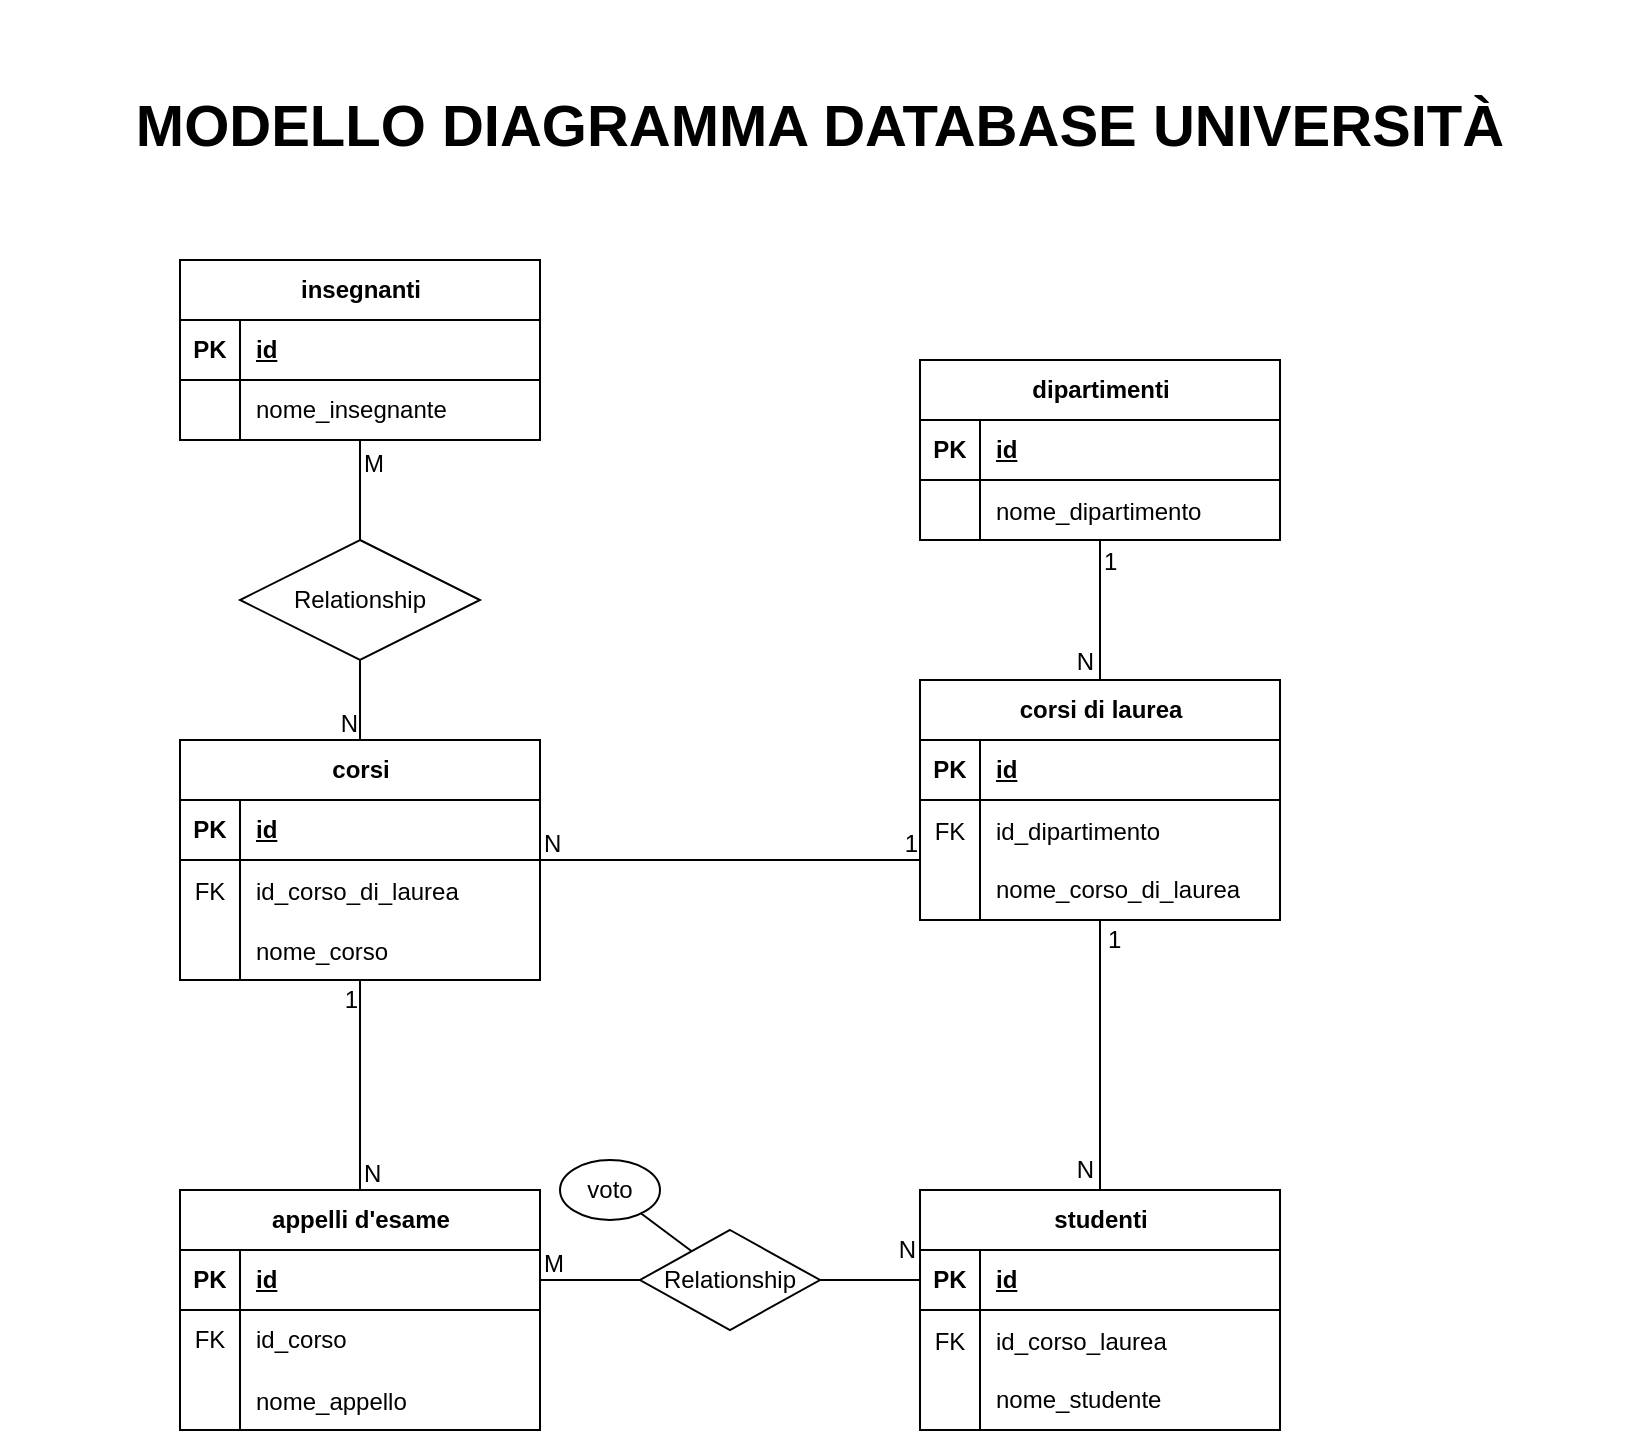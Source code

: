 <mxfile version="23.0.2" type="device">
  <diagram name="Pagina-1" id="uNn1UO0bdQ6Se_fEBX_c">
    <mxGraphModel dx="910" dy="530" grid="1" gridSize="10" guides="1" tooltips="1" connect="1" arrows="1" fold="1" page="1" pageScale="1" pageWidth="827" pageHeight="1169" math="0" shadow="0">
      <root>
        <mxCell id="0" />
        <mxCell id="1" parent="0" />
        <mxCell id="-JWwULKjvFSoVLqYL6qc-1" value="corsi di laurea" style="shape=table;startSize=30;container=1;collapsible=1;childLayout=tableLayout;fixedRows=1;rowLines=0;fontStyle=1;align=center;resizeLast=1;html=1;" parent="1" vertex="1">
          <mxGeometry x="460" y="340" width="180" height="120" as="geometry" />
        </mxCell>
        <mxCell id="-JWwULKjvFSoVLqYL6qc-2" value="" style="shape=tableRow;horizontal=0;startSize=0;swimlaneHead=0;swimlaneBody=0;fillColor=none;collapsible=0;dropTarget=0;points=[[0,0.5],[1,0.5]];portConstraint=eastwest;top=0;left=0;right=0;bottom=1;" parent="-JWwULKjvFSoVLqYL6qc-1" vertex="1">
          <mxGeometry y="30" width="180" height="30" as="geometry" />
        </mxCell>
        <mxCell id="-JWwULKjvFSoVLqYL6qc-3" value="PK" style="shape=partialRectangle;connectable=0;fillColor=none;top=0;left=0;bottom=0;right=0;fontStyle=1;overflow=hidden;whiteSpace=wrap;html=1;" parent="-JWwULKjvFSoVLqYL6qc-2" vertex="1">
          <mxGeometry width="30" height="30" as="geometry">
            <mxRectangle width="30" height="30" as="alternateBounds" />
          </mxGeometry>
        </mxCell>
        <mxCell id="-JWwULKjvFSoVLqYL6qc-4" value="id" style="shape=partialRectangle;connectable=0;fillColor=none;top=0;left=0;bottom=0;right=0;align=left;spacingLeft=6;fontStyle=5;overflow=hidden;whiteSpace=wrap;html=1;" parent="-JWwULKjvFSoVLqYL6qc-2" vertex="1">
          <mxGeometry x="30" width="150" height="30" as="geometry">
            <mxRectangle width="150" height="30" as="alternateBounds" />
          </mxGeometry>
        </mxCell>
        <mxCell id="-JWwULKjvFSoVLqYL6qc-163" value="" style="shape=tableRow;horizontal=0;startSize=0;swimlaneHead=0;swimlaneBody=0;fillColor=none;collapsible=0;dropTarget=0;points=[[0,0.5],[1,0.5]];portConstraint=eastwest;top=0;left=0;right=0;bottom=0;" parent="-JWwULKjvFSoVLqYL6qc-1" vertex="1">
          <mxGeometry y="60" width="180" height="30" as="geometry" />
        </mxCell>
        <mxCell id="-JWwULKjvFSoVLqYL6qc-164" value="FK" style="shape=partialRectangle;connectable=0;fillColor=none;top=0;left=0;bottom=0;right=0;editable=1;overflow=hidden;" parent="-JWwULKjvFSoVLqYL6qc-163" vertex="1">
          <mxGeometry width="30" height="30" as="geometry">
            <mxRectangle width="30" height="30" as="alternateBounds" />
          </mxGeometry>
        </mxCell>
        <mxCell id="-JWwULKjvFSoVLqYL6qc-165" value="id_dipartimento" style="shape=partialRectangle;connectable=0;fillColor=none;top=0;left=0;bottom=0;right=0;align=left;spacingLeft=6;overflow=hidden;" parent="-JWwULKjvFSoVLqYL6qc-163" vertex="1">
          <mxGeometry x="30" width="150" height="30" as="geometry">
            <mxRectangle width="150" height="30" as="alternateBounds" />
          </mxGeometry>
        </mxCell>
        <mxCell id="-JWwULKjvFSoVLqYL6qc-5" value="" style="shape=tableRow;horizontal=0;startSize=0;swimlaneHead=0;swimlaneBody=0;fillColor=none;collapsible=0;dropTarget=0;points=[[0,0.5],[1,0.5]];portConstraint=eastwest;top=0;left=0;right=0;bottom=0;" parent="-JWwULKjvFSoVLqYL6qc-1" vertex="1">
          <mxGeometry y="90" width="180" height="30" as="geometry" />
        </mxCell>
        <mxCell id="-JWwULKjvFSoVLqYL6qc-6" value="" style="shape=partialRectangle;connectable=0;fillColor=none;top=0;left=0;bottom=0;right=0;editable=1;overflow=hidden;whiteSpace=wrap;html=1;" parent="-JWwULKjvFSoVLqYL6qc-5" vertex="1">
          <mxGeometry width="30" height="30" as="geometry">
            <mxRectangle width="30" height="30" as="alternateBounds" />
          </mxGeometry>
        </mxCell>
        <mxCell id="-JWwULKjvFSoVLqYL6qc-7" value="nome_corso_di_laurea" style="shape=partialRectangle;connectable=0;fillColor=none;top=0;left=0;bottom=0;right=0;align=left;spacingLeft=6;overflow=hidden;whiteSpace=wrap;html=1;" parent="-JWwULKjvFSoVLqYL6qc-5" vertex="1">
          <mxGeometry x="30" width="150" height="30" as="geometry">
            <mxRectangle width="150" height="30" as="alternateBounds" />
          </mxGeometry>
        </mxCell>
        <mxCell id="-JWwULKjvFSoVLqYL6qc-14" value="corsi" style="shape=table;startSize=30;container=1;collapsible=1;childLayout=tableLayout;fixedRows=1;rowLines=0;fontStyle=1;align=center;resizeLast=1;html=1;" parent="1" vertex="1">
          <mxGeometry x="90" y="370" width="180" height="120" as="geometry" />
        </mxCell>
        <mxCell id="-JWwULKjvFSoVLqYL6qc-15" value="" style="shape=tableRow;horizontal=0;startSize=0;swimlaneHead=0;swimlaneBody=0;fillColor=none;collapsible=0;dropTarget=0;points=[[0,0.5],[1,0.5]];portConstraint=eastwest;top=0;left=0;right=0;bottom=1;" parent="-JWwULKjvFSoVLqYL6qc-14" vertex="1">
          <mxGeometry y="30" width="180" height="30" as="geometry" />
        </mxCell>
        <mxCell id="-JWwULKjvFSoVLqYL6qc-16" value="PK" style="shape=partialRectangle;connectable=0;fillColor=none;top=0;left=0;bottom=0;right=0;fontStyle=1;overflow=hidden;whiteSpace=wrap;html=1;" parent="-JWwULKjvFSoVLqYL6qc-15" vertex="1">
          <mxGeometry width="30" height="30" as="geometry">
            <mxRectangle width="30" height="30" as="alternateBounds" />
          </mxGeometry>
        </mxCell>
        <mxCell id="-JWwULKjvFSoVLqYL6qc-17" value="id" style="shape=partialRectangle;connectable=0;fillColor=none;top=0;left=0;bottom=0;right=0;align=left;spacingLeft=6;fontStyle=5;overflow=hidden;whiteSpace=wrap;html=1;" parent="-JWwULKjvFSoVLqYL6qc-15" vertex="1">
          <mxGeometry x="30" width="150" height="30" as="geometry">
            <mxRectangle width="150" height="30" as="alternateBounds" />
          </mxGeometry>
        </mxCell>
        <mxCell id="wl59aSP4vYcZhEtY9CGE-10" value="" style="shape=tableRow;horizontal=0;startSize=0;swimlaneHead=0;swimlaneBody=0;fillColor=none;collapsible=0;dropTarget=0;points=[[0,0.5],[1,0.5]];portConstraint=eastwest;top=0;left=0;right=0;bottom=0;" vertex="1" parent="-JWwULKjvFSoVLqYL6qc-14">
          <mxGeometry y="60" width="180" height="30" as="geometry" />
        </mxCell>
        <mxCell id="wl59aSP4vYcZhEtY9CGE-11" value="FK" style="shape=partialRectangle;connectable=0;fillColor=none;top=0;left=0;bottom=0;right=0;editable=1;overflow=hidden;" vertex="1" parent="wl59aSP4vYcZhEtY9CGE-10">
          <mxGeometry width="30" height="30" as="geometry">
            <mxRectangle width="30" height="30" as="alternateBounds" />
          </mxGeometry>
        </mxCell>
        <mxCell id="wl59aSP4vYcZhEtY9CGE-12" value="id_corso_di_laurea" style="shape=partialRectangle;connectable=0;fillColor=none;top=0;left=0;bottom=0;right=0;align=left;spacingLeft=6;overflow=hidden;" vertex="1" parent="wl59aSP4vYcZhEtY9CGE-10">
          <mxGeometry x="30" width="150" height="30" as="geometry">
            <mxRectangle width="150" height="30" as="alternateBounds" />
          </mxGeometry>
        </mxCell>
        <mxCell id="-JWwULKjvFSoVLqYL6qc-173" value="" style="shape=tableRow;horizontal=0;startSize=0;swimlaneHead=0;swimlaneBody=0;fillColor=none;collapsible=0;dropTarget=0;points=[[0,0.5],[1,0.5]];portConstraint=eastwest;top=0;left=0;right=0;bottom=0;" parent="-JWwULKjvFSoVLqYL6qc-14" vertex="1">
          <mxGeometry y="90" width="180" height="30" as="geometry" />
        </mxCell>
        <mxCell id="-JWwULKjvFSoVLqYL6qc-174" value="" style="shape=partialRectangle;connectable=0;fillColor=none;top=0;left=0;bottom=0;right=0;editable=1;overflow=hidden;" parent="-JWwULKjvFSoVLqYL6qc-173" vertex="1">
          <mxGeometry width="30" height="30" as="geometry">
            <mxRectangle width="30" height="30" as="alternateBounds" />
          </mxGeometry>
        </mxCell>
        <mxCell id="-JWwULKjvFSoVLqYL6qc-175" value="nome_corso" style="shape=partialRectangle;connectable=0;fillColor=none;top=0;left=0;bottom=0;right=0;align=left;spacingLeft=6;overflow=hidden;" parent="-JWwULKjvFSoVLqYL6qc-173" vertex="1">
          <mxGeometry x="30" width="150" height="30" as="geometry">
            <mxRectangle width="150" height="30" as="alternateBounds" />
          </mxGeometry>
        </mxCell>
        <mxCell id="-JWwULKjvFSoVLqYL6qc-30" value="dipartimenti" style="shape=table;startSize=30;container=1;collapsible=1;childLayout=tableLayout;fixedRows=1;rowLines=0;fontStyle=1;align=center;resizeLast=1;html=1;" parent="1" vertex="1">
          <mxGeometry x="460" y="180" width="180" height="90" as="geometry" />
        </mxCell>
        <mxCell id="-JWwULKjvFSoVLqYL6qc-31" value="" style="shape=tableRow;horizontal=0;startSize=0;swimlaneHead=0;swimlaneBody=0;fillColor=none;collapsible=0;dropTarget=0;points=[[0,0.5],[1,0.5]];portConstraint=eastwest;top=0;left=0;right=0;bottom=1;" parent="-JWwULKjvFSoVLqYL6qc-30" vertex="1">
          <mxGeometry y="30" width="180" height="30" as="geometry" />
        </mxCell>
        <mxCell id="-JWwULKjvFSoVLqYL6qc-32" value="PK" style="shape=partialRectangle;connectable=0;fillColor=none;top=0;left=0;bottom=0;right=0;fontStyle=1;overflow=hidden;whiteSpace=wrap;html=1;" parent="-JWwULKjvFSoVLqYL6qc-31" vertex="1">
          <mxGeometry width="30" height="30" as="geometry">
            <mxRectangle width="30" height="30" as="alternateBounds" />
          </mxGeometry>
        </mxCell>
        <mxCell id="-JWwULKjvFSoVLqYL6qc-33" value="id&lt;span style=&quot;white-space: pre;&quot;&gt;&lt;br&gt;&lt;/span&gt;" style="shape=partialRectangle;connectable=0;fillColor=none;top=0;left=0;bottom=0;right=0;align=left;spacingLeft=6;fontStyle=5;overflow=hidden;whiteSpace=wrap;html=1;" parent="-JWwULKjvFSoVLqYL6qc-31" vertex="1">
          <mxGeometry x="30" width="150" height="30" as="geometry">
            <mxRectangle width="150" height="30" as="alternateBounds" />
          </mxGeometry>
        </mxCell>
        <mxCell id="-JWwULKjvFSoVLqYL6qc-135" value="" style="shape=tableRow;horizontal=0;startSize=0;swimlaneHead=0;swimlaneBody=0;fillColor=none;collapsible=0;dropTarget=0;points=[[0,0.5],[1,0.5]];portConstraint=eastwest;top=0;left=0;right=0;bottom=0;" parent="-JWwULKjvFSoVLqYL6qc-30" vertex="1">
          <mxGeometry y="60" width="180" height="30" as="geometry" />
        </mxCell>
        <mxCell id="-JWwULKjvFSoVLqYL6qc-136" value="" style="shape=partialRectangle;connectable=0;fillColor=none;top=0;left=0;bottom=0;right=0;editable=1;overflow=hidden;" parent="-JWwULKjvFSoVLqYL6qc-135" vertex="1">
          <mxGeometry width="30" height="30" as="geometry">
            <mxRectangle width="30" height="30" as="alternateBounds" />
          </mxGeometry>
        </mxCell>
        <mxCell id="-JWwULKjvFSoVLqYL6qc-137" value="nome_dipartimento" style="shape=partialRectangle;connectable=0;fillColor=none;top=0;left=0;bottom=0;right=0;align=left;spacingLeft=6;overflow=hidden;" parent="-JWwULKjvFSoVLqYL6qc-135" vertex="1">
          <mxGeometry x="30" width="150" height="30" as="geometry">
            <mxRectangle width="150" height="30" as="alternateBounds" />
          </mxGeometry>
        </mxCell>
        <mxCell id="-JWwULKjvFSoVLqYL6qc-45" value="" style="endArrow=none;html=1;rounded=0;entryX=0.5;entryY=0;entryDx=0;entryDy=0;" parent="1" source="-JWwULKjvFSoVLqYL6qc-135" target="-JWwULKjvFSoVLqYL6qc-1" edge="1">
          <mxGeometry relative="1" as="geometry">
            <mxPoint x="550" y="240" as="sourcePoint" />
            <mxPoint x="520" y="380" as="targetPoint" />
          </mxGeometry>
        </mxCell>
        <mxCell id="-JWwULKjvFSoVLqYL6qc-46" value="1" style="resizable=0;html=1;whiteSpace=wrap;align=left;verticalAlign=bottom;" parent="-JWwULKjvFSoVLqYL6qc-45" connectable="0" vertex="1">
          <mxGeometry x="-1" relative="1" as="geometry">
            <mxPoint y="19" as="offset" />
          </mxGeometry>
        </mxCell>
        <mxCell id="-JWwULKjvFSoVLqYL6qc-47" value="N" style="resizable=0;html=1;whiteSpace=wrap;align=right;verticalAlign=bottom;" parent="-JWwULKjvFSoVLqYL6qc-45" connectable="0" vertex="1">
          <mxGeometry x="1" relative="1" as="geometry">
            <mxPoint x="-2" y="-1" as="offset" />
          </mxGeometry>
        </mxCell>
        <mxCell id="-JWwULKjvFSoVLqYL6qc-68" value="appelli d&#39;esame" style="shape=table;startSize=30;container=1;collapsible=1;childLayout=tableLayout;fixedRows=1;rowLines=0;fontStyle=1;align=center;resizeLast=1;html=1;" parent="1" vertex="1">
          <mxGeometry x="90" y="595" width="180" height="120" as="geometry" />
        </mxCell>
        <mxCell id="-JWwULKjvFSoVLqYL6qc-69" value="" style="shape=tableRow;horizontal=0;startSize=0;swimlaneHead=0;swimlaneBody=0;fillColor=none;collapsible=0;dropTarget=0;points=[[0,0.5],[1,0.5]];portConstraint=eastwest;top=0;left=0;right=0;bottom=1;" parent="-JWwULKjvFSoVLqYL6qc-68" vertex="1">
          <mxGeometry y="30" width="180" height="30" as="geometry" />
        </mxCell>
        <mxCell id="-JWwULKjvFSoVLqYL6qc-70" value="PK" style="shape=partialRectangle;connectable=0;fillColor=none;top=0;left=0;bottom=0;right=0;fontStyle=1;overflow=hidden;whiteSpace=wrap;html=1;" parent="-JWwULKjvFSoVLqYL6qc-69" vertex="1">
          <mxGeometry width="30" height="30" as="geometry">
            <mxRectangle width="30" height="30" as="alternateBounds" />
          </mxGeometry>
        </mxCell>
        <mxCell id="-JWwULKjvFSoVLqYL6qc-71" value="id" style="shape=partialRectangle;connectable=0;fillColor=none;top=0;left=0;bottom=0;right=0;align=left;spacingLeft=6;fontStyle=5;overflow=hidden;whiteSpace=wrap;html=1;" parent="-JWwULKjvFSoVLqYL6qc-69" vertex="1">
          <mxGeometry x="30" width="150" height="30" as="geometry">
            <mxRectangle width="150" height="30" as="alternateBounds" />
          </mxGeometry>
        </mxCell>
        <mxCell id="-JWwULKjvFSoVLqYL6qc-72" value="" style="shape=tableRow;horizontal=0;startSize=0;swimlaneHead=0;swimlaneBody=0;fillColor=none;collapsible=0;dropTarget=0;points=[[0,0.5],[1,0.5]];portConstraint=eastwest;top=0;left=0;right=0;bottom=0;" parent="-JWwULKjvFSoVLqYL6qc-68" vertex="1">
          <mxGeometry y="60" width="180" height="30" as="geometry" />
        </mxCell>
        <mxCell id="-JWwULKjvFSoVLqYL6qc-73" value="FK" style="shape=partialRectangle;connectable=0;fillColor=none;top=0;left=0;bottom=0;right=0;editable=1;overflow=hidden;whiteSpace=wrap;html=1;" parent="-JWwULKjvFSoVLqYL6qc-72" vertex="1">
          <mxGeometry width="30" height="30" as="geometry">
            <mxRectangle width="30" height="30" as="alternateBounds" />
          </mxGeometry>
        </mxCell>
        <mxCell id="-JWwULKjvFSoVLqYL6qc-74" value="id_corso" style="shape=partialRectangle;connectable=0;fillColor=none;top=0;left=0;bottom=0;right=0;align=left;spacingLeft=6;overflow=hidden;whiteSpace=wrap;html=1;" parent="-JWwULKjvFSoVLqYL6qc-72" vertex="1">
          <mxGeometry x="30" width="150" height="30" as="geometry">
            <mxRectangle width="150" height="30" as="alternateBounds" />
          </mxGeometry>
        </mxCell>
        <mxCell id="wl59aSP4vYcZhEtY9CGE-7" value="" style="shape=tableRow;horizontal=0;startSize=0;swimlaneHead=0;swimlaneBody=0;fillColor=none;collapsible=0;dropTarget=0;points=[[0,0.5],[1,0.5]];portConstraint=eastwest;top=0;left=0;right=0;bottom=0;" vertex="1" parent="-JWwULKjvFSoVLqYL6qc-68">
          <mxGeometry y="90" width="180" height="30" as="geometry" />
        </mxCell>
        <mxCell id="wl59aSP4vYcZhEtY9CGE-8" value="" style="shape=partialRectangle;connectable=0;fillColor=none;top=0;left=0;bottom=0;right=0;editable=1;overflow=hidden;" vertex="1" parent="wl59aSP4vYcZhEtY9CGE-7">
          <mxGeometry width="30" height="30" as="geometry">
            <mxRectangle width="30" height="30" as="alternateBounds" />
          </mxGeometry>
        </mxCell>
        <mxCell id="wl59aSP4vYcZhEtY9CGE-9" value="nome_appello" style="shape=partialRectangle;connectable=0;fillColor=none;top=0;left=0;bottom=0;right=0;align=left;spacingLeft=6;overflow=hidden;" vertex="1" parent="wl59aSP4vYcZhEtY9CGE-7">
          <mxGeometry x="30" width="150" height="30" as="geometry">
            <mxRectangle width="150" height="30" as="alternateBounds" />
          </mxGeometry>
        </mxCell>
        <mxCell id="-JWwULKjvFSoVLqYL6qc-84" value="studenti" style="shape=table;startSize=30;container=1;collapsible=1;childLayout=tableLayout;fixedRows=1;rowLines=0;fontStyle=1;align=center;resizeLast=1;html=1;" parent="1" vertex="1">
          <mxGeometry x="460" y="595" width="180" height="120" as="geometry" />
        </mxCell>
        <mxCell id="-JWwULKjvFSoVLqYL6qc-85" value="" style="shape=tableRow;horizontal=0;startSize=0;swimlaneHead=0;swimlaneBody=0;fillColor=none;collapsible=0;dropTarget=0;points=[[0,0.5],[1,0.5]];portConstraint=eastwest;top=0;left=0;right=0;bottom=1;" parent="-JWwULKjvFSoVLqYL6qc-84" vertex="1">
          <mxGeometry y="30" width="180" height="30" as="geometry" />
        </mxCell>
        <mxCell id="-JWwULKjvFSoVLqYL6qc-86" value="PK" style="shape=partialRectangle;connectable=0;fillColor=none;top=0;left=0;bottom=0;right=0;fontStyle=1;overflow=hidden;whiteSpace=wrap;html=1;" parent="-JWwULKjvFSoVLqYL6qc-85" vertex="1">
          <mxGeometry width="30" height="30" as="geometry">
            <mxRectangle width="30" height="30" as="alternateBounds" />
          </mxGeometry>
        </mxCell>
        <mxCell id="-JWwULKjvFSoVLqYL6qc-87" value="id" style="shape=partialRectangle;connectable=0;fillColor=none;top=0;left=0;bottom=0;right=0;align=left;spacingLeft=6;fontStyle=5;overflow=hidden;whiteSpace=wrap;html=1;" parent="-JWwULKjvFSoVLqYL6qc-85" vertex="1">
          <mxGeometry x="30" width="150" height="30" as="geometry">
            <mxRectangle width="150" height="30" as="alternateBounds" />
          </mxGeometry>
        </mxCell>
        <mxCell id="wl59aSP4vYcZhEtY9CGE-4" value="" style="shape=tableRow;horizontal=0;startSize=0;swimlaneHead=0;swimlaneBody=0;fillColor=none;collapsible=0;dropTarget=0;points=[[0,0.5],[1,0.5]];portConstraint=eastwest;top=0;left=0;right=0;bottom=0;" vertex="1" parent="-JWwULKjvFSoVLqYL6qc-84">
          <mxGeometry y="60" width="180" height="30" as="geometry" />
        </mxCell>
        <mxCell id="wl59aSP4vYcZhEtY9CGE-5" value="FK" style="shape=partialRectangle;connectable=0;fillColor=none;top=0;left=0;bottom=0;right=0;editable=1;overflow=hidden;" vertex="1" parent="wl59aSP4vYcZhEtY9CGE-4">
          <mxGeometry width="30" height="30" as="geometry">
            <mxRectangle width="30" height="30" as="alternateBounds" />
          </mxGeometry>
        </mxCell>
        <mxCell id="wl59aSP4vYcZhEtY9CGE-6" value="id_corso_laurea" style="shape=partialRectangle;connectable=0;fillColor=none;top=0;left=0;bottom=0;right=0;align=left;spacingLeft=6;overflow=hidden;" vertex="1" parent="wl59aSP4vYcZhEtY9CGE-4">
          <mxGeometry x="30" width="150" height="30" as="geometry">
            <mxRectangle width="150" height="30" as="alternateBounds" />
          </mxGeometry>
        </mxCell>
        <mxCell id="-JWwULKjvFSoVLqYL6qc-88" value="" style="shape=tableRow;horizontal=0;startSize=0;swimlaneHead=0;swimlaneBody=0;fillColor=none;collapsible=0;dropTarget=0;points=[[0,0.5],[1,0.5]];portConstraint=eastwest;top=0;left=0;right=0;bottom=0;" parent="-JWwULKjvFSoVLqYL6qc-84" vertex="1">
          <mxGeometry y="90" width="180" height="30" as="geometry" />
        </mxCell>
        <mxCell id="-JWwULKjvFSoVLqYL6qc-89" value="" style="shape=partialRectangle;connectable=0;fillColor=none;top=0;left=0;bottom=0;right=0;editable=1;overflow=hidden;whiteSpace=wrap;html=1;" parent="-JWwULKjvFSoVLqYL6qc-88" vertex="1">
          <mxGeometry width="30" height="30" as="geometry">
            <mxRectangle width="30" height="30" as="alternateBounds" />
          </mxGeometry>
        </mxCell>
        <mxCell id="-JWwULKjvFSoVLqYL6qc-90" value="nome_studente" style="shape=partialRectangle;connectable=0;fillColor=none;top=0;left=0;bottom=0;right=0;align=left;spacingLeft=6;overflow=hidden;whiteSpace=wrap;html=1;" parent="-JWwULKjvFSoVLqYL6qc-88" vertex="1">
          <mxGeometry x="30" width="150" height="30" as="geometry">
            <mxRectangle width="150" height="30" as="alternateBounds" />
          </mxGeometry>
        </mxCell>
        <mxCell id="-JWwULKjvFSoVLqYL6qc-97" value="" style="endArrow=none;html=1;rounded=0;" parent="1" source="-JWwULKjvFSoVLqYL6qc-5" target="-JWwULKjvFSoVLqYL6qc-84" edge="1">
          <mxGeometry relative="1" as="geometry">
            <mxPoint x="549.58" y="510" as="sourcePoint" />
            <mxPoint x="550" y="600" as="targetPoint" />
            <Array as="points" />
          </mxGeometry>
        </mxCell>
        <mxCell id="-JWwULKjvFSoVLqYL6qc-98" value="1" style="resizable=0;html=1;whiteSpace=wrap;align=left;verticalAlign=bottom;" parent="-JWwULKjvFSoVLqYL6qc-97" connectable="0" vertex="1">
          <mxGeometry x="-1" relative="1" as="geometry">
            <mxPoint x="2" y="18" as="offset" />
          </mxGeometry>
        </mxCell>
        <mxCell id="-JWwULKjvFSoVLqYL6qc-99" value="N" style="resizable=0;html=1;whiteSpace=wrap;align=right;verticalAlign=bottom;" parent="-JWwULKjvFSoVLqYL6qc-97" connectable="0" vertex="1">
          <mxGeometry x="1" relative="1" as="geometry">
            <mxPoint x="-2" y="-2" as="offset" />
          </mxGeometry>
        </mxCell>
        <mxCell id="-JWwULKjvFSoVLqYL6qc-100" value="insegnanti" style="shape=table;startSize=30;container=1;collapsible=1;childLayout=tableLayout;fixedRows=1;rowLines=0;fontStyle=1;align=center;resizeLast=1;html=1;" parent="1" vertex="1">
          <mxGeometry x="90" y="130" width="180" height="90" as="geometry" />
        </mxCell>
        <mxCell id="-JWwULKjvFSoVLqYL6qc-101" value="" style="shape=tableRow;horizontal=0;startSize=0;swimlaneHead=0;swimlaneBody=0;fillColor=none;collapsible=0;dropTarget=0;points=[[0,0.5],[1,0.5]];portConstraint=eastwest;top=0;left=0;right=0;bottom=1;" parent="-JWwULKjvFSoVLqYL6qc-100" vertex="1">
          <mxGeometry y="30" width="180" height="30" as="geometry" />
        </mxCell>
        <mxCell id="-JWwULKjvFSoVLqYL6qc-102" value="PK" style="shape=partialRectangle;connectable=0;fillColor=none;top=0;left=0;bottom=0;right=0;fontStyle=1;overflow=hidden;whiteSpace=wrap;html=1;" parent="-JWwULKjvFSoVLqYL6qc-101" vertex="1">
          <mxGeometry width="30" height="30" as="geometry">
            <mxRectangle width="30" height="30" as="alternateBounds" />
          </mxGeometry>
        </mxCell>
        <mxCell id="-JWwULKjvFSoVLqYL6qc-103" value="id" style="shape=partialRectangle;connectable=0;fillColor=none;top=0;left=0;bottom=0;right=0;align=left;spacingLeft=6;fontStyle=5;overflow=hidden;whiteSpace=wrap;html=1;" parent="-JWwULKjvFSoVLqYL6qc-101" vertex="1">
          <mxGeometry x="30" width="150" height="30" as="geometry">
            <mxRectangle width="150" height="30" as="alternateBounds" />
          </mxGeometry>
        </mxCell>
        <mxCell id="-JWwULKjvFSoVLqYL6qc-104" value="" style="shape=tableRow;horizontal=0;startSize=0;swimlaneHead=0;swimlaneBody=0;fillColor=none;collapsible=0;dropTarget=0;points=[[0,0.5],[1,0.5]];portConstraint=eastwest;top=0;left=0;right=0;bottom=0;" parent="-JWwULKjvFSoVLqYL6qc-100" vertex="1">
          <mxGeometry y="60" width="180" height="30" as="geometry" />
        </mxCell>
        <mxCell id="-JWwULKjvFSoVLqYL6qc-105" value="" style="shape=partialRectangle;connectable=0;fillColor=none;top=0;left=0;bottom=0;right=0;editable=1;overflow=hidden;whiteSpace=wrap;html=1;" parent="-JWwULKjvFSoVLqYL6qc-104" vertex="1">
          <mxGeometry width="30" height="30" as="geometry">
            <mxRectangle width="30" height="30" as="alternateBounds" />
          </mxGeometry>
        </mxCell>
        <mxCell id="-JWwULKjvFSoVLqYL6qc-106" value="nome_insegnante" style="shape=partialRectangle;connectable=0;fillColor=none;top=0;left=0;bottom=0;right=0;align=left;spacingLeft=6;overflow=hidden;whiteSpace=wrap;html=1;" parent="-JWwULKjvFSoVLqYL6qc-104" vertex="1">
          <mxGeometry x="30" width="150" height="30" as="geometry">
            <mxRectangle width="150" height="30" as="alternateBounds" />
          </mxGeometry>
        </mxCell>
        <mxCell id="-JWwULKjvFSoVLqYL6qc-107" value="Relationship" style="shape=rhombus;perimeter=rhombusPerimeter;whiteSpace=wrap;html=1;align=center;" parent="1" vertex="1">
          <mxGeometry x="120" y="270" width="120" height="60" as="geometry" />
        </mxCell>
        <mxCell id="-JWwULKjvFSoVLqYL6qc-115" value="" style="endArrow=none;html=1;rounded=0;" parent="1" source="-JWwULKjvFSoVLqYL6qc-104" target="-JWwULKjvFSoVLqYL6qc-107" edge="1">
          <mxGeometry relative="1" as="geometry">
            <mxPoint x="170" y="340" as="sourcePoint" />
            <mxPoint x="330" y="340" as="targetPoint" />
          </mxGeometry>
        </mxCell>
        <mxCell id="-JWwULKjvFSoVLqYL6qc-116" value="M" style="resizable=0;html=1;whiteSpace=wrap;align=left;verticalAlign=bottom;" parent="-JWwULKjvFSoVLqYL6qc-115" connectable="0" vertex="1">
          <mxGeometry x="-1" relative="1" as="geometry">
            <mxPoint y="20" as="offset" />
          </mxGeometry>
        </mxCell>
        <mxCell id="-JWwULKjvFSoVLqYL6qc-118" value="" style="endArrow=none;html=1;rounded=0;" parent="1" source="-JWwULKjvFSoVLqYL6qc-107" target="-JWwULKjvFSoVLqYL6qc-14" edge="1">
          <mxGeometry relative="1" as="geometry">
            <mxPoint x="170" y="250" as="sourcePoint" />
            <mxPoint x="330" y="250" as="targetPoint" />
          </mxGeometry>
        </mxCell>
        <mxCell id="-JWwULKjvFSoVLqYL6qc-120" value="N" style="resizable=0;html=1;whiteSpace=wrap;align=right;verticalAlign=bottom;" parent="-JWwULKjvFSoVLqYL6qc-118" connectable="0" vertex="1">
          <mxGeometry x="1" relative="1" as="geometry" />
        </mxCell>
        <mxCell id="-JWwULKjvFSoVLqYL6qc-121" value="" style="endArrow=none;html=1;rounded=0;exitX=0.5;exitY=0;exitDx=0;exitDy=0;" parent="1" source="-JWwULKjvFSoVLqYL6qc-68" target="-JWwULKjvFSoVLqYL6qc-173" edge="1">
          <mxGeometry relative="1" as="geometry">
            <mxPoint x="180" y="520" as="sourcePoint" />
            <mxPoint x="180" y="490" as="targetPoint" />
          </mxGeometry>
        </mxCell>
        <mxCell id="-JWwULKjvFSoVLqYL6qc-122" value="N" style="resizable=0;html=1;whiteSpace=wrap;align=left;verticalAlign=bottom;" parent="-JWwULKjvFSoVLqYL6qc-121" connectable="0" vertex="1">
          <mxGeometry x="-1" relative="1" as="geometry" />
        </mxCell>
        <mxCell id="-JWwULKjvFSoVLqYL6qc-123" value="1" style="resizable=0;html=1;whiteSpace=wrap;align=right;verticalAlign=bottom;" parent="-JWwULKjvFSoVLqYL6qc-121" connectable="0" vertex="1">
          <mxGeometry x="1" relative="1" as="geometry">
            <mxPoint y="18" as="offset" />
          </mxGeometry>
        </mxCell>
        <mxCell id="-JWwULKjvFSoVLqYL6qc-152" value="Relationship" style="shape=rhombus;perimeter=rhombusPerimeter;whiteSpace=wrap;html=1;align=center;" parent="1" vertex="1">
          <mxGeometry x="320" y="615" width="90" height="50" as="geometry" />
        </mxCell>
        <mxCell id="-JWwULKjvFSoVLqYL6qc-153" value="" style="endArrow=none;html=1;rounded=0;entryX=0;entryY=0.5;entryDx=0;entryDy=0;" parent="1" source="-JWwULKjvFSoVLqYL6qc-152" target="-JWwULKjvFSoVLqYL6qc-85" edge="1">
          <mxGeometry relative="1" as="geometry">
            <mxPoint x="370" y="530" as="sourcePoint" />
            <mxPoint x="500" y="570" as="targetPoint" />
          </mxGeometry>
        </mxCell>
        <mxCell id="-JWwULKjvFSoVLqYL6qc-155" value="N" style="resizable=0;html=1;whiteSpace=wrap;align=right;verticalAlign=bottom;" parent="-JWwULKjvFSoVLqYL6qc-153" connectable="0" vertex="1">
          <mxGeometry x="1" relative="1" as="geometry">
            <mxPoint x="-1" y="-7" as="offset" />
          </mxGeometry>
        </mxCell>
        <mxCell id="-JWwULKjvFSoVLqYL6qc-156" value="" style="endArrow=none;html=1;rounded=0;exitX=1;exitY=0.5;exitDx=0;exitDy=0;" parent="1" source="-JWwULKjvFSoVLqYL6qc-69" target="-JWwULKjvFSoVLqYL6qc-152" edge="1">
          <mxGeometry relative="1" as="geometry">
            <mxPoint x="250" y="500" as="sourcePoint" />
            <mxPoint x="410" y="500" as="targetPoint" />
          </mxGeometry>
        </mxCell>
        <mxCell id="-JWwULKjvFSoVLqYL6qc-157" value="M" style="resizable=0;html=1;whiteSpace=wrap;align=left;verticalAlign=bottom;" parent="-JWwULKjvFSoVLqYL6qc-156" connectable="0" vertex="1">
          <mxGeometry x="-1" relative="1" as="geometry" />
        </mxCell>
        <mxCell id="-JWwULKjvFSoVLqYL6qc-159" value="voto" style="ellipse;whiteSpace=wrap;html=1;align=center;" parent="1" vertex="1">
          <mxGeometry x="280" y="580" width="50" height="30" as="geometry" />
        </mxCell>
        <mxCell id="-JWwULKjvFSoVLqYL6qc-160" value="" style="endArrow=none;html=1;rounded=0;" parent="1" source="-JWwULKjvFSoVLqYL6qc-159" target="-JWwULKjvFSoVLqYL6qc-152" edge="1">
          <mxGeometry relative="1" as="geometry">
            <mxPoint x="250" y="540" as="sourcePoint" />
            <mxPoint x="410" y="540" as="targetPoint" />
          </mxGeometry>
        </mxCell>
        <mxCell id="-JWwULKjvFSoVLqYL6qc-176" value="" style="endArrow=none;html=1;rounded=0;" parent="1" source="-JWwULKjvFSoVLqYL6qc-14" edge="1">
          <mxGeometry relative="1" as="geometry">
            <mxPoint x="285" y="390" as="sourcePoint" />
            <mxPoint x="460" y="430" as="targetPoint" />
          </mxGeometry>
        </mxCell>
        <mxCell id="-JWwULKjvFSoVLqYL6qc-177" value="N" style="resizable=0;html=1;whiteSpace=wrap;align=left;verticalAlign=bottom;" parent="-JWwULKjvFSoVLqYL6qc-176" connectable="0" vertex="1">
          <mxGeometry x="-1" relative="1" as="geometry" />
        </mxCell>
        <mxCell id="-JWwULKjvFSoVLqYL6qc-178" value="1" style="resizable=0;html=1;whiteSpace=wrap;align=right;verticalAlign=bottom;" parent="-JWwULKjvFSoVLqYL6qc-176" connectable="0" vertex="1">
          <mxGeometry x="1" relative="1" as="geometry" />
        </mxCell>
        <mxCell id="-JWwULKjvFSoVLqYL6qc-180" value="&lt;p style=&quot;line-height: 150%;&quot;&gt;&lt;font style=&quot;font-size: 29px;&quot;&gt;&lt;b&gt;MODELLO DIAGRAMMA DATABASE UNIVERSITÀ&lt;/b&gt;&lt;/font&gt;&lt;/p&gt;" style="text;html=1;strokeColor=none;fillColor=none;align=center;verticalAlign=middle;whiteSpace=wrap;rounded=0;" parent="1" vertex="1">
          <mxGeometry width="820" height="130" as="geometry" />
        </mxCell>
      </root>
    </mxGraphModel>
  </diagram>
</mxfile>
